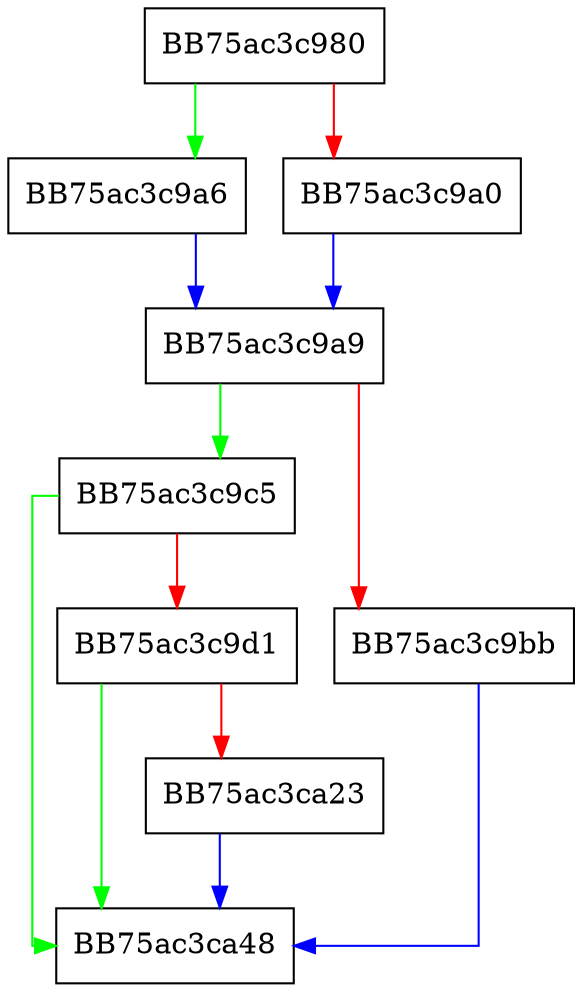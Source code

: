 digraph FindNext {
  node [shape="box"];
  graph [splines=ortho];
  BB75ac3c980 -> BB75ac3c9a6 [color="green"];
  BB75ac3c980 -> BB75ac3c9a0 [color="red"];
  BB75ac3c9a0 -> BB75ac3c9a9 [color="blue"];
  BB75ac3c9a6 -> BB75ac3c9a9 [color="blue"];
  BB75ac3c9a9 -> BB75ac3c9c5 [color="green"];
  BB75ac3c9a9 -> BB75ac3c9bb [color="red"];
  BB75ac3c9bb -> BB75ac3ca48 [color="blue"];
  BB75ac3c9c5 -> BB75ac3ca48 [color="green"];
  BB75ac3c9c5 -> BB75ac3c9d1 [color="red"];
  BB75ac3c9d1 -> BB75ac3ca48 [color="green"];
  BB75ac3c9d1 -> BB75ac3ca23 [color="red"];
  BB75ac3ca23 -> BB75ac3ca48 [color="blue"];
}